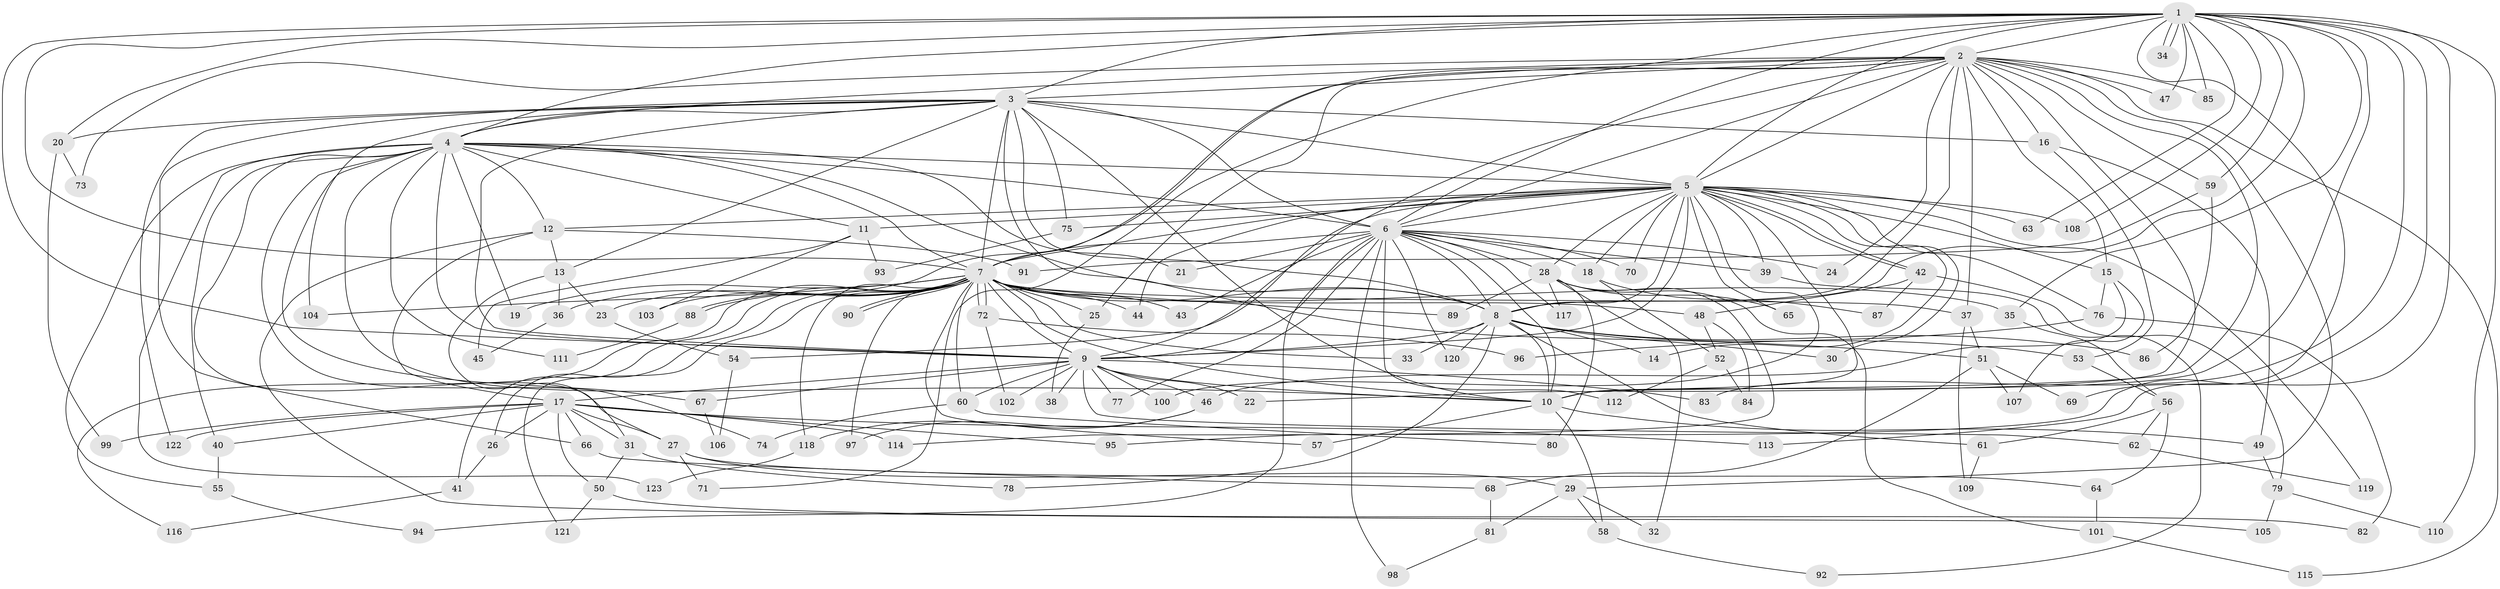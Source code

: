 // coarse degree distribution, {21: 0.01639344262295082, 26: 0.01639344262295082, 15: 0.01639344262295082, 19: 0.01639344262295082, 24: 0.01639344262295082, 18: 0.03278688524590164, 32: 0.01639344262295082, 10: 0.01639344262295082, 6: 0.06557377049180328, 2: 0.39344262295081966, 12: 0.01639344262295082, 5: 0.06557377049180328, 4: 0.09836065573770492, 3: 0.18032786885245902, 7: 0.03278688524590164}
// Generated by graph-tools (version 1.1) at 2025/17/03/04/25 18:17:44]
// undirected, 123 vertices, 271 edges
graph export_dot {
graph [start="1"]
  node [color=gray90,style=filled];
  1;
  2;
  3;
  4;
  5;
  6;
  7;
  8;
  9;
  10;
  11;
  12;
  13;
  14;
  15;
  16;
  17;
  18;
  19;
  20;
  21;
  22;
  23;
  24;
  25;
  26;
  27;
  28;
  29;
  30;
  31;
  32;
  33;
  34;
  35;
  36;
  37;
  38;
  39;
  40;
  41;
  42;
  43;
  44;
  45;
  46;
  47;
  48;
  49;
  50;
  51;
  52;
  53;
  54;
  55;
  56;
  57;
  58;
  59;
  60;
  61;
  62;
  63;
  64;
  65;
  66;
  67;
  68;
  69;
  70;
  71;
  72;
  73;
  74;
  75;
  76;
  77;
  78;
  79;
  80;
  81;
  82;
  83;
  84;
  85;
  86;
  87;
  88;
  89;
  90;
  91;
  92;
  93;
  94;
  95;
  96;
  97;
  98;
  99;
  100;
  101;
  102;
  103;
  104;
  105;
  106;
  107;
  108;
  109;
  110;
  111;
  112;
  113;
  114;
  115;
  116;
  117;
  118;
  119;
  120;
  121;
  122;
  123;
  1 -- 2;
  1 -- 3;
  1 -- 4;
  1 -- 5;
  1 -- 6;
  1 -- 7;
  1 -- 8;
  1 -- 9;
  1 -- 10;
  1 -- 20;
  1 -- 34;
  1 -- 34;
  1 -- 35;
  1 -- 47;
  1 -- 59;
  1 -- 63;
  1 -- 69;
  1 -- 71;
  1 -- 83;
  1 -- 85;
  1 -- 95;
  1 -- 108;
  1 -- 110;
  1 -- 113;
  2 -- 3;
  2 -- 4;
  2 -- 5;
  2 -- 6;
  2 -- 7;
  2 -- 8;
  2 -- 9;
  2 -- 10;
  2 -- 15;
  2 -- 16;
  2 -- 22;
  2 -- 24;
  2 -- 25;
  2 -- 29;
  2 -- 36;
  2 -- 37;
  2 -- 47;
  2 -- 59;
  2 -- 73;
  2 -- 85;
  2 -- 115;
  3 -- 4;
  3 -- 5;
  3 -- 6;
  3 -- 7;
  3 -- 8;
  3 -- 9;
  3 -- 10;
  3 -- 13;
  3 -- 16;
  3 -- 20;
  3 -- 51;
  3 -- 66;
  3 -- 75;
  3 -- 104;
  3 -- 122;
  4 -- 5;
  4 -- 6;
  4 -- 7;
  4 -- 8;
  4 -- 9;
  4 -- 10;
  4 -- 11;
  4 -- 12;
  4 -- 19;
  4 -- 21;
  4 -- 27;
  4 -- 40;
  4 -- 55;
  4 -- 67;
  4 -- 74;
  4 -- 111;
  4 -- 123;
  5 -- 6;
  5 -- 7;
  5 -- 8;
  5 -- 9;
  5 -- 10;
  5 -- 11;
  5 -- 12;
  5 -- 14;
  5 -- 15;
  5 -- 18;
  5 -- 28;
  5 -- 30;
  5 -- 39;
  5 -- 42;
  5 -- 42;
  5 -- 44;
  5 -- 54;
  5 -- 63;
  5 -- 65;
  5 -- 70;
  5 -- 75;
  5 -- 76;
  5 -- 100;
  5 -- 108;
  5 -- 119;
  6 -- 7;
  6 -- 8;
  6 -- 9;
  6 -- 10;
  6 -- 18;
  6 -- 21;
  6 -- 24;
  6 -- 28;
  6 -- 39;
  6 -- 43;
  6 -- 70;
  6 -- 77;
  6 -- 94;
  6 -- 98;
  6 -- 112;
  6 -- 117;
  6 -- 120;
  7 -- 8;
  7 -- 9;
  7 -- 10;
  7 -- 19;
  7 -- 23;
  7 -- 25;
  7 -- 26;
  7 -- 33;
  7 -- 35;
  7 -- 37;
  7 -- 41;
  7 -- 43;
  7 -- 44;
  7 -- 48;
  7 -- 57;
  7 -- 60;
  7 -- 72;
  7 -- 72;
  7 -- 88;
  7 -- 88;
  7 -- 89;
  7 -- 90;
  7 -- 90;
  7 -- 97;
  7 -- 103;
  7 -- 104;
  7 -- 116;
  7 -- 118;
  7 -- 121;
  8 -- 9;
  8 -- 10;
  8 -- 14;
  8 -- 30;
  8 -- 33;
  8 -- 53;
  8 -- 61;
  8 -- 78;
  8 -- 86;
  8 -- 120;
  9 -- 10;
  9 -- 17;
  9 -- 22;
  9 -- 38;
  9 -- 46;
  9 -- 60;
  9 -- 62;
  9 -- 67;
  9 -- 77;
  9 -- 83;
  9 -- 100;
  9 -- 102;
  10 -- 49;
  10 -- 57;
  10 -- 58;
  11 -- 45;
  11 -- 93;
  11 -- 103;
  12 -- 13;
  12 -- 17;
  12 -- 91;
  12 -- 105;
  13 -- 23;
  13 -- 31;
  13 -- 36;
  15 -- 46;
  15 -- 76;
  15 -- 107;
  16 -- 49;
  16 -- 53;
  17 -- 26;
  17 -- 27;
  17 -- 31;
  17 -- 40;
  17 -- 50;
  17 -- 66;
  17 -- 95;
  17 -- 99;
  17 -- 113;
  17 -- 114;
  17 -- 122;
  18 -- 52;
  18 -- 87;
  20 -- 73;
  20 -- 99;
  23 -- 54;
  25 -- 38;
  26 -- 41;
  27 -- 29;
  27 -- 64;
  27 -- 71;
  28 -- 32;
  28 -- 65;
  28 -- 80;
  28 -- 89;
  28 -- 101;
  28 -- 114;
  28 -- 117;
  29 -- 32;
  29 -- 58;
  29 -- 81;
  31 -- 50;
  31 -- 78;
  35 -- 56;
  36 -- 45;
  37 -- 51;
  37 -- 109;
  39 -- 92;
  40 -- 55;
  41 -- 116;
  42 -- 48;
  42 -- 79;
  42 -- 87;
  46 -- 97;
  46 -- 118;
  48 -- 52;
  48 -- 84;
  49 -- 79;
  50 -- 82;
  50 -- 121;
  51 -- 68;
  51 -- 69;
  51 -- 107;
  52 -- 84;
  52 -- 112;
  53 -- 56;
  54 -- 106;
  55 -- 94;
  56 -- 61;
  56 -- 62;
  56 -- 64;
  58 -- 92;
  59 -- 86;
  59 -- 91;
  60 -- 74;
  60 -- 80;
  61 -- 109;
  62 -- 119;
  64 -- 101;
  66 -- 68;
  67 -- 106;
  68 -- 81;
  72 -- 96;
  72 -- 102;
  75 -- 93;
  76 -- 82;
  76 -- 96;
  79 -- 105;
  79 -- 110;
  81 -- 98;
  88 -- 111;
  101 -- 115;
  118 -- 123;
}
